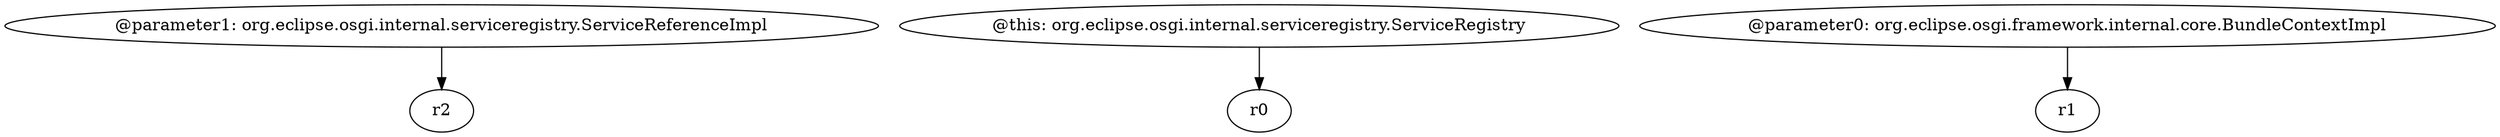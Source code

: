 digraph g {
0[label="@parameter1: org.eclipse.osgi.internal.serviceregistry.ServiceReferenceImpl"]
1[label="r2"]
0->1[label=""]
2[label="@this: org.eclipse.osgi.internal.serviceregistry.ServiceRegistry"]
3[label="r0"]
2->3[label=""]
4[label="@parameter0: org.eclipse.osgi.framework.internal.core.BundleContextImpl"]
5[label="r1"]
4->5[label=""]
}